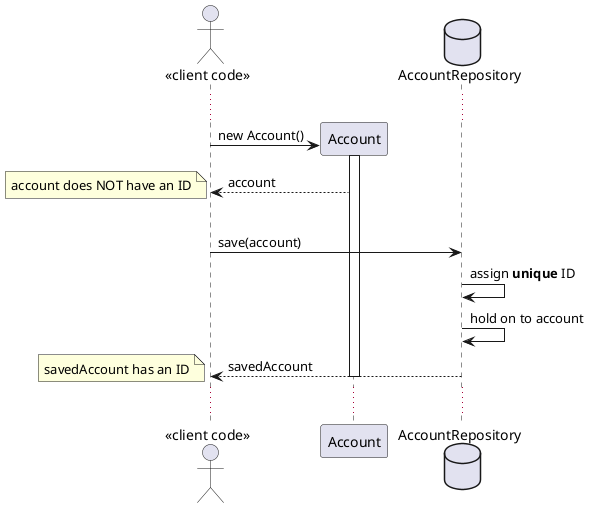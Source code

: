 @startuml
actor Client as "<<client code>>"
create Account
database Repo as "AccountRepository"
...
Client -> Account: new Account()
activate Account
Client <-- Account: account
note left: account does NOT have an ID
|||
Client -> Repo: save(account)
Repo -> Repo: assign **unique** ID
Repo -> Repo: hold on to account
Repo --> Client: savedAccount
deactivate Account
note left: savedAccount has an ID
...
@enduml